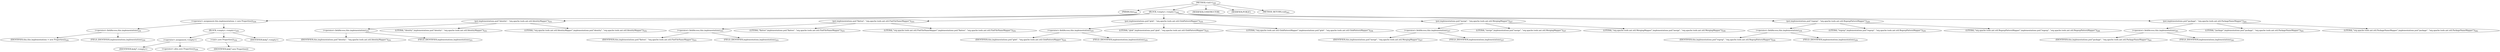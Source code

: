 digraph "&lt;init&gt;" {  
"465" [label = <(METHOD,&lt;init&gt;)<SUB>249</SUB>> ]
"466" [label = <(PARAM,this)<SUB>249</SUB>> ]
"467" [label = <(BLOCK,&lt;empty&gt;,&lt;empty&gt;)<SUB>249</SUB>> ]
"468" [label = <(&lt;operator&gt;.assignment,this.implementations = new Properties())<SUB>250</SUB>> ]
"469" [label = <(&lt;operator&gt;.fieldAccess,this.implementations)<SUB>250</SUB>> ]
"470" [label = <(IDENTIFIER,this,this.implementations = new Properties())<SUB>250</SUB>> ]
"471" [label = <(FIELD_IDENTIFIER,implementations,implementations)<SUB>250</SUB>> ]
"472" [label = <(BLOCK,&lt;empty&gt;,&lt;empty&gt;)<SUB>250</SUB>> ]
"473" [label = <(&lt;operator&gt;.assignment,&lt;empty&gt;)> ]
"474" [label = <(IDENTIFIER,$obj7,&lt;empty&gt;)> ]
"475" [label = <(&lt;operator&gt;.alloc,new Properties())<SUB>250</SUB>> ]
"476" [label = <(&lt;init&gt;,new Properties())<SUB>250</SUB>> ]
"477" [label = <(IDENTIFIER,$obj7,new Properties())> ]
"478" [label = <(IDENTIFIER,$obj7,&lt;empty&gt;)> ]
"479" [label = <(put,implementations.put(&quot;identity&quot;, &quot;org.apache.tools.ant.util.IdentityMapper&quot;))<SUB>251</SUB>> ]
"480" [label = <(&lt;operator&gt;.fieldAccess,this.implementations)<SUB>251</SUB>> ]
"481" [label = <(IDENTIFIER,this,implementations.put(&quot;identity&quot;, &quot;org.apache.tools.ant.util.IdentityMapper&quot;))<SUB>251</SUB>> ]
"482" [label = <(FIELD_IDENTIFIER,implementations,implementations)<SUB>251</SUB>> ]
"483" [label = <(LITERAL,&quot;identity&quot;,implementations.put(&quot;identity&quot;, &quot;org.apache.tools.ant.util.IdentityMapper&quot;))<SUB>251</SUB>> ]
"484" [label = <(LITERAL,&quot;org.apache.tools.ant.util.IdentityMapper&quot;,implementations.put(&quot;identity&quot;, &quot;org.apache.tools.ant.util.IdentityMapper&quot;))<SUB>252</SUB>> ]
"485" [label = <(put,implementations.put(&quot;flatten&quot;, &quot;org.apache.tools.ant.util.FlatFileNameMapper&quot;))<SUB>253</SUB>> ]
"486" [label = <(&lt;operator&gt;.fieldAccess,this.implementations)<SUB>253</SUB>> ]
"487" [label = <(IDENTIFIER,this,implementations.put(&quot;flatten&quot;, &quot;org.apache.tools.ant.util.FlatFileNameMapper&quot;))<SUB>253</SUB>> ]
"488" [label = <(FIELD_IDENTIFIER,implementations,implementations)<SUB>253</SUB>> ]
"489" [label = <(LITERAL,&quot;flatten&quot;,implementations.put(&quot;flatten&quot;, &quot;org.apache.tools.ant.util.FlatFileNameMapper&quot;))<SUB>253</SUB>> ]
"490" [label = <(LITERAL,&quot;org.apache.tools.ant.util.FlatFileNameMapper&quot;,implementations.put(&quot;flatten&quot;, &quot;org.apache.tools.ant.util.FlatFileNameMapper&quot;))<SUB>254</SUB>> ]
"491" [label = <(put,implementations.put(&quot;glob&quot;, &quot;org.apache.tools.ant.util.GlobPatternMapper&quot;))<SUB>255</SUB>> ]
"492" [label = <(&lt;operator&gt;.fieldAccess,this.implementations)<SUB>255</SUB>> ]
"493" [label = <(IDENTIFIER,this,implementations.put(&quot;glob&quot;, &quot;org.apache.tools.ant.util.GlobPatternMapper&quot;))<SUB>255</SUB>> ]
"494" [label = <(FIELD_IDENTIFIER,implementations,implementations)<SUB>255</SUB>> ]
"495" [label = <(LITERAL,&quot;glob&quot;,implementations.put(&quot;glob&quot;, &quot;org.apache.tools.ant.util.GlobPatternMapper&quot;))<SUB>255</SUB>> ]
"496" [label = <(LITERAL,&quot;org.apache.tools.ant.util.GlobPatternMapper&quot;,implementations.put(&quot;glob&quot;, &quot;org.apache.tools.ant.util.GlobPatternMapper&quot;))<SUB>256</SUB>> ]
"497" [label = <(put,implementations.put(&quot;merge&quot;, &quot;org.apache.tools.ant.util.MergingMapper&quot;))<SUB>257</SUB>> ]
"498" [label = <(&lt;operator&gt;.fieldAccess,this.implementations)<SUB>257</SUB>> ]
"499" [label = <(IDENTIFIER,this,implementations.put(&quot;merge&quot;, &quot;org.apache.tools.ant.util.MergingMapper&quot;))<SUB>257</SUB>> ]
"500" [label = <(FIELD_IDENTIFIER,implementations,implementations)<SUB>257</SUB>> ]
"501" [label = <(LITERAL,&quot;merge&quot;,implementations.put(&quot;merge&quot;, &quot;org.apache.tools.ant.util.MergingMapper&quot;))<SUB>257</SUB>> ]
"502" [label = <(LITERAL,&quot;org.apache.tools.ant.util.MergingMapper&quot;,implementations.put(&quot;merge&quot;, &quot;org.apache.tools.ant.util.MergingMapper&quot;))<SUB>258</SUB>> ]
"503" [label = <(put,implementations.put(&quot;regexp&quot;, &quot;org.apache.tools.ant.util.RegexpPatternMapper&quot;))<SUB>259</SUB>> ]
"504" [label = <(&lt;operator&gt;.fieldAccess,this.implementations)<SUB>259</SUB>> ]
"505" [label = <(IDENTIFIER,this,implementations.put(&quot;regexp&quot;, &quot;org.apache.tools.ant.util.RegexpPatternMapper&quot;))<SUB>259</SUB>> ]
"506" [label = <(FIELD_IDENTIFIER,implementations,implementations)<SUB>259</SUB>> ]
"507" [label = <(LITERAL,&quot;regexp&quot;,implementations.put(&quot;regexp&quot;, &quot;org.apache.tools.ant.util.RegexpPatternMapper&quot;))<SUB>259</SUB>> ]
"508" [label = <(LITERAL,&quot;org.apache.tools.ant.util.RegexpPatternMapper&quot;,implementations.put(&quot;regexp&quot;, &quot;org.apache.tools.ant.util.RegexpPatternMapper&quot;))<SUB>260</SUB>> ]
"509" [label = <(put,implementations.put(&quot;package&quot;, &quot;org.apache.tools.ant.util.PackageNameMapper&quot;))<SUB>261</SUB>> ]
"510" [label = <(&lt;operator&gt;.fieldAccess,this.implementations)<SUB>261</SUB>> ]
"511" [label = <(IDENTIFIER,this,implementations.put(&quot;package&quot;, &quot;org.apache.tools.ant.util.PackageNameMapper&quot;))<SUB>261</SUB>> ]
"512" [label = <(FIELD_IDENTIFIER,implementations,implementations)<SUB>261</SUB>> ]
"513" [label = <(LITERAL,&quot;package&quot;,implementations.put(&quot;package&quot;, &quot;org.apache.tools.ant.util.PackageNameMapper&quot;))<SUB>261</SUB>> ]
"514" [label = <(LITERAL,&quot;org.apache.tools.ant.util.PackageNameMapper&quot;,implementations.put(&quot;package&quot;, &quot;org.apache.tools.ant.util.PackageNameMapper&quot;))<SUB>262</SUB>> ]
"515" [label = <(MODIFIER,CONSTRUCTOR)> ]
"516" [label = <(MODIFIER,PUBLIC)> ]
"517" [label = <(METHOD_RETURN,void)<SUB>263</SUB>> ]
  "465" -> "466" 
  "465" -> "467" 
  "465" -> "515" 
  "465" -> "516" 
  "465" -> "517" 
  "467" -> "468" 
  "467" -> "479" 
  "467" -> "485" 
  "467" -> "491" 
  "467" -> "497" 
  "467" -> "503" 
  "467" -> "509" 
  "468" -> "469" 
  "468" -> "472" 
  "469" -> "470" 
  "469" -> "471" 
  "472" -> "473" 
  "472" -> "476" 
  "472" -> "478" 
  "473" -> "474" 
  "473" -> "475" 
  "476" -> "477" 
  "479" -> "480" 
  "479" -> "483" 
  "479" -> "484" 
  "480" -> "481" 
  "480" -> "482" 
  "485" -> "486" 
  "485" -> "489" 
  "485" -> "490" 
  "486" -> "487" 
  "486" -> "488" 
  "491" -> "492" 
  "491" -> "495" 
  "491" -> "496" 
  "492" -> "493" 
  "492" -> "494" 
  "497" -> "498" 
  "497" -> "501" 
  "497" -> "502" 
  "498" -> "499" 
  "498" -> "500" 
  "503" -> "504" 
  "503" -> "507" 
  "503" -> "508" 
  "504" -> "505" 
  "504" -> "506" 
  "509" -> "510" 
  "509" -> "513" 
  "509" -> "514" 
  "510" -> "511" 
  "510" -> "512" 
}

